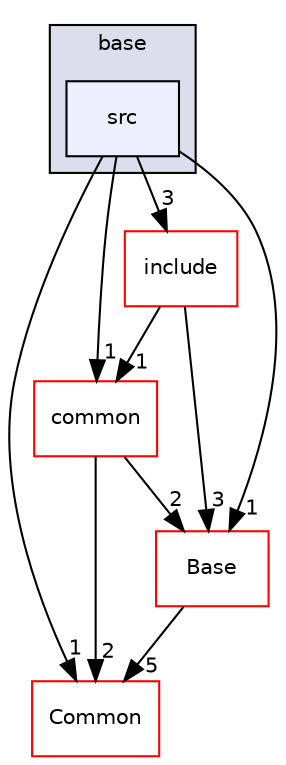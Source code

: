 digraph "/home/travis/build/AliceO2Group/AliceO2/Detectors/ITSMFT/ITS/base/src" {
  bgcolor=transparent;
  compound=true
  node [ fontsize="10", fontname="Helvetica"];
  edge [ labelfontsize="10", labelfontname="Helvetica"];
  subgraph clusterdir_eedff867f3c4e67d20b227cb6e0f96ab {
    graph [ bgcolor="#ddddee", pencolor="black", label="base" fontname="Helvetica", fontsize="10", URL="dir_eedff867f3c4e67d20b227cb6e0f96ab.html"]
  dir_428868156249398e57cd0c7946d90ed0 [shape=box, label="src", style="filled", fillcolor="#eeeeff", pencolor="black", URL="dir_428868156249398e57cd0c7946d90ed0.html"];
  }
  dir_4ab6b4cc6a7edbff49100e9123df213f [shape=box label="Common" color="red" URL="dir_4ab6b4cc6a7edbff49100e9123df213f.html"];
  dir_37c90836491b695b472bf98d1be8336b [shape=box label="Base" color="red" URL="dir_37c90836491b695b472bf98d1be8336b.html"];
  dir_85bf31a2e8d306e7598ffcb73f8df6bf [shape=box label="common" color="red" URL="dir_85bf31a2e8d306e7598ffcb73f8df6bf.html"];
  dir_7c7589ac5e0cc6a282d368c91949af0d [shape=box label="include" color="red" URL="dir_7c7589ac5e0cc6a282d368c91949af0d.html"];
  dir_37c90836491b695b472bf98d1be8336b->dir_4ab6b4cc6a7edbff49100e9123df213f [headlabel="5", labeldistance=1.5 headhref="dir_000057_000016.html"];
  dir_85bf31a2e8d306e7598ffcb73f8df6bf->dir_4ab6b4cc6a7edbff49100e9123df213f [headlabel="2", labeldistance=1.5 headhref="dir_000116_000016.html"];
  dir_85bf31a2e8d306e7598ffcb73f8df6bf->dir_37c90836491b695b472bf98d1be8336b [headlabel="2", labeldistance=1.5 headhref="dir_000116_000057.html"];
  dir_7c7589ac5e0cc6a282d368c91949af0d->dir_37c90836491b695b472bf98d1be8336b [headlabel="3", labeldistance=1.5 headhref="dir_000136_000057.html"];
  dir_7c7589ac5e0cc6a282d368c91949af0d->dir_85bf31a2e8d306e7598ffcb73f8df6bf [headlabel="1", labeldistance=1.5 headhref="dir_000136_000116.html"];
  dir_428868156249398e57cd0c7946d90ed0->dir_4ab6b4cc6a7edbff49100e9123df213f [headlabel="1", labeldistance=1.5 headhref="dir_000138_000016.html"];
  dir_428868156249398e57cd0c7946d90ed0->dir_37c90836491b695b472bf98d1be8336b [headlabel="1", labeldistance=1.5 headhref="dir_000138_000057.html"];
  dir_428868156249398e57cd0c7946d90ed0->dir_85bf31a2e8d306e7598ffcb73f8df6bf [headlabel="1", labeldistance=1.5 headhref="dir_000138_000116.html"];
  dir_428868156249398e57cd0c7946d90ed0->dir_7c7589ac5e0cc6a282d368c91949af0d [headlabel="3", labeldistance=1.5 headhref="dir_000138_000136.html"];
}
